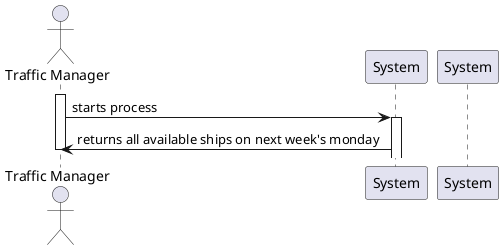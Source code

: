 @startuml

actor "Traffic Manager" as ACT
participant System as SYS

activate ACT
ACT -> SYS : starts process
activate SYS
SYS -> ACT : returns all available ships on next week's monday
deactivate System
deactivate ACT

@enduml

